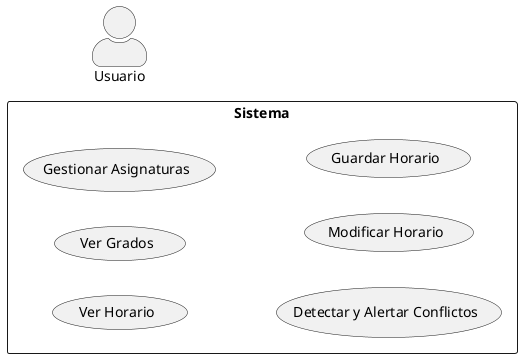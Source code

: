 @startuml
skinparam actorStyle awesome
left to right direction

actor "Usuario" as Usuario

rectangle Sistema {
    usecase "Ver Horario"
    usecase "Ver Grados"
    usecase "Gestionar Asignaturas"
    usecase "Detectar y Alertar Conflictos"
    usecase "Modificar Horario"
    usecase "Guardar Horario"
}

@enduml
